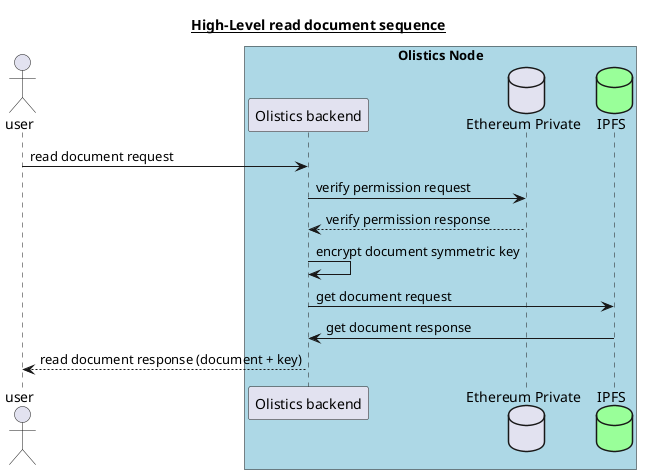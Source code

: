 
@startuml

title __High-Level read document sequence__

actor user
box "Olistics Node" #LightBlue
participant "Olistics backend" as ob
database "Ethereum Private" as ep
database "IPFS" as ip #99FF99
end box

user -> ob : read document request
ob -> ep : verify permission request
ep --> ob : verify permission response
ob -> ob : encrypt document symmetric key
ob -> ip : get document request
ip -> ob : get document response
ob --> user : read document response (document + key)

@enduml




